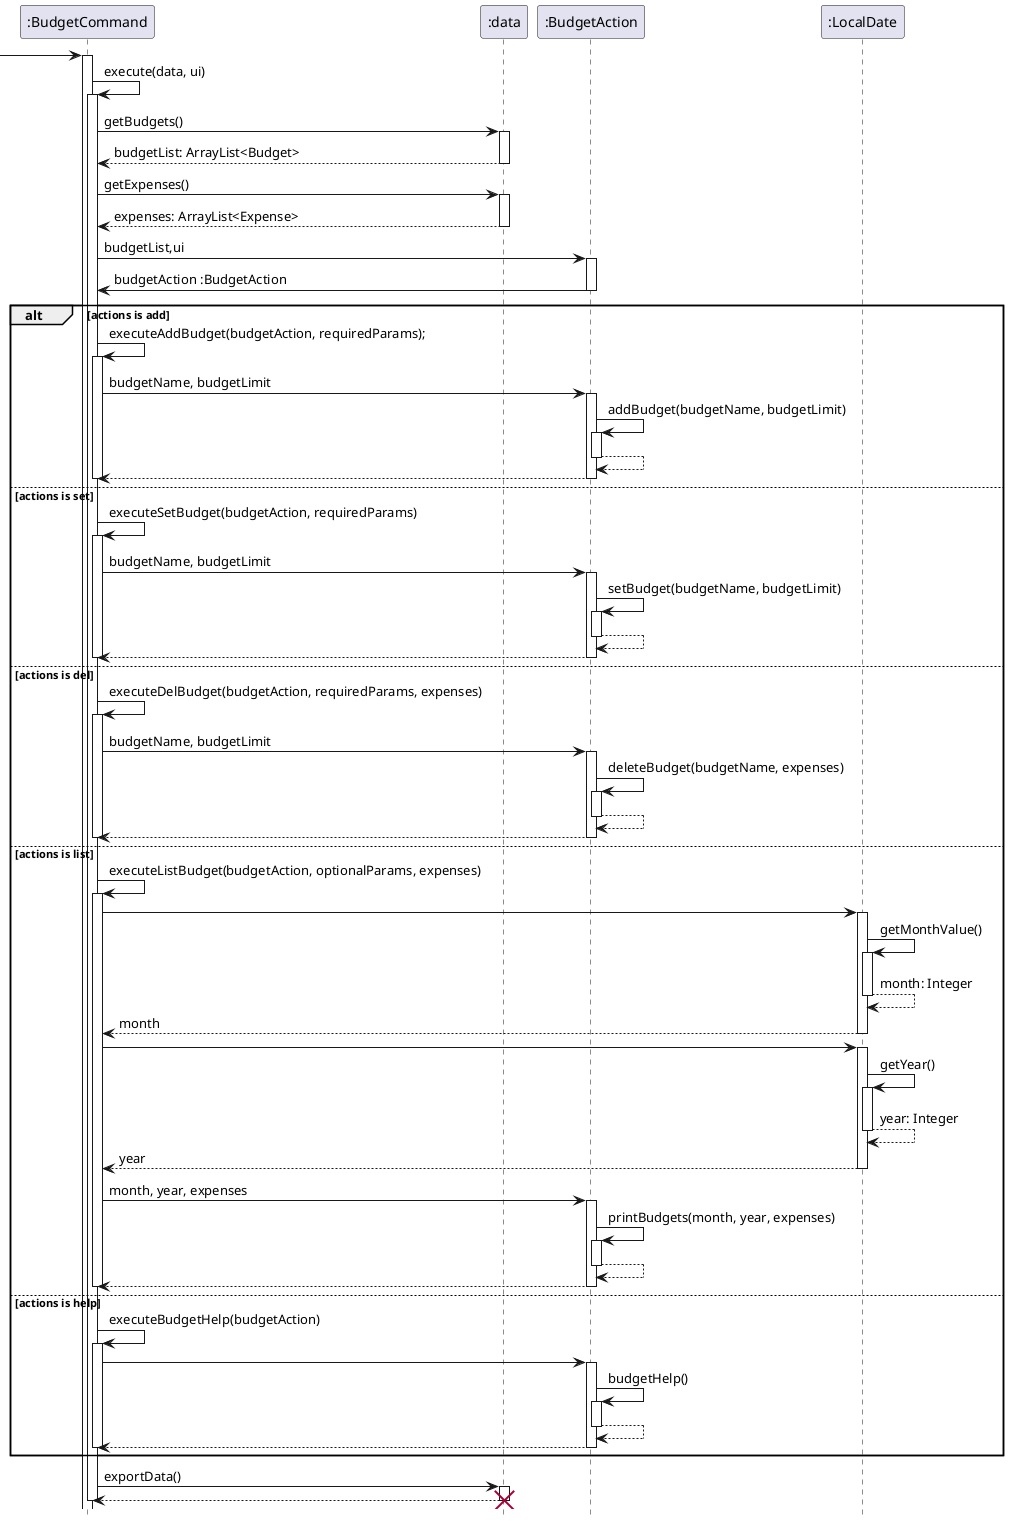 @startuml

hide footbox

 -> ":BudgetCommand":

activate ":BudgetCommand"
":BudgetCommand" -> ":BudgetCommand": execute(data, ui)
activate  ":BudgetCommand"
":BudgetCommand" -> ":data": getBudgets()
activate ":data"
return budgetList: ArrayList<Budget>
deactivate ":data"



":BudgetCommand" -> ":data": getExpenses()
activate ":data"
return expenses: ArrayList<Expense>

":BudgetCommand" -> ":BudgetAction" : budgetList,ui
activate ":BudgetAction"
":BudgetAction" -> ":BudgetCommand" : budgetAction :BudgetAction
deactivate ":BudgetAction"


alt actions is add
":BudgetCommand" -> ":BudgetCommand": executeAddBudget(budgetAction, requiredParams);
activate ":BudgetCommand"
":BudgetCommand" -> ":BudgetAction" : budgetName, budgetLimit
activate ":BudgetAction"
":BudgetAction" -> ":BudgetAction" : addBudget(budgetName, budgetLimit)
activate ":BudgetAction"

return
return

deactivate ":BudgetCommand"

else actions is set

":BudgetCommand" -> ":BudgetCommand": executeSetBudget(budgetAction, requiredParams)
activate ":BudgetCommand"
":BudgetCommand" -> ":BudgetAction" : budgetName, budgetLimit
activate ":BudgetAction"
":BudgetAction" -> ":BudgetAction" : setBudget(budgetName, budgetLimit)
activate ":BudgetAction"

return
return



deactivate ":BudgetCommand"

else actions is del
":BudgetCommand" -> ":BudgetCommand": executeDelBudget(budgetAction, requiredParams, expenses)
activate ":BudgetCommand"
":BudgetCommand" -> ":BudgetAction" : budgetName, budgetLimit
activate ":BudgetAction"
":BudgetAction" -> ":BudgetAction" : deleteBudget(budgetName, expenses)
activate ":BudgetAction"
return
return

deactivate ":BudgetCommand"

else actions is list
":BudgetCommand" -> ":BudgetCommand": executeListBudget(budgetAction, optionalParams, expenses)
activate ":BudgetCommand"

":BudgetCommand" -> ":LocalDate":
activate ":LocalDate"
":LocalDate" -> ":LocalDate": getMonthValue()
activate ":LocalDate"
return month: Integer
return month


":BudgetCommand" -> ":LocalDate":
activate ":LocalDate"
":LocalDate" -> ":LocalDate": getYear()
activate ":LocalDate"
return year: Integer
return year

":BudgetCommand" -> ":BudgetAction" : month, year, expenses
activate ":BudgetAction"
":BudgetAction" -> ":BudgetAction" : printBudgets(month, year, expenses)
activate ":BudgetAction"
return
return

deactivate ":BudgetCommand"

else actions is help
":BudgetCommand" -> ":BudgetCommand": executeBudgetHelp(budgetAction)
activate ":BudgetCommand"
":BudgetCommand" -> ":BudgetAction"
activate ":BudgetAction"
":BudgetAction" -> ":BudgetAction" : budgetHelp()
activate ":BudgetAction"
return
return

deactivate ":BudgetCommand"
end

":BudgetCommand" -> ":data": exportData()
activate ":data"
return
deactivate ":data"
destroy ":data"

deactivate ":data"
deactivate ":BudgetCommand"

@enduml
